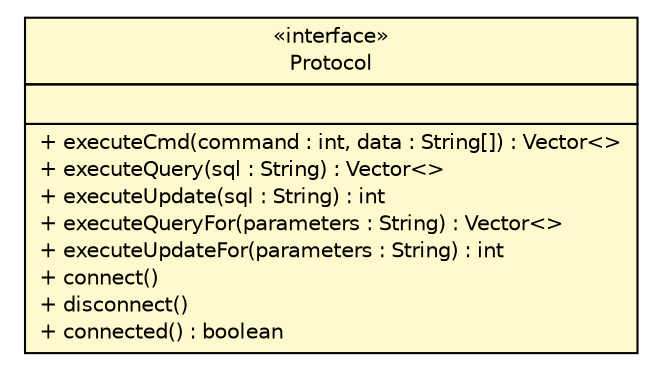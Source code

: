#!/usr/local/bin/dot
#
# Class diagram 
# Generated by UMLGraph version R5_6 (http://www.umlgraph.org/)
#

digraph G {
	edge [fontname="Helvetica",fontsize=10,labelfontname="Helvetica",labelfontsize=10];
	node [fontname="Helvetica",fontsize=10,shape=plaintext];
	nodesep=0.25;
	ranksep=0.5;
	// sorcer.util.Protocol
	c250417 [label=<<table title="sorcer.util.Protocol" border="0" cellborder="1" cellspacing="0" cellpadding="2" port="p" bgcolor="lemonChiffon" href="./Protocol.html">
		<tr><td><table border="0" cellspacing="0" cellpadding="1">
<tr><td align="center" balign="center"> &#171;interface&#187; </td></tr>
<tr><td align="center" balign="center"> Protocol </td></tr>
		</table></td></tr>
		<tr><td><table border="0" cellspacing="0" cellpadding="1">
<tr><td align="left" balign="left">  </td></tr>
		</table></td></tr>
		<tr><td><table border="0" cellspacing="0" cellpadding="1">
<tr><td align="left" balign="left"> + executeCmd(command : int, data : String[]) : Vector&lt;&gt; </td></tr>
<tr><td align="left" balign="left"> + executeQuery(sql : String) : Vector&lt;&gt; </td></tr>
<tr><td align="left" balign="left"> + executeUpdate(sql : String) : int </td></tr>
<tr><td align="left" balign="left"> + executeQueryFor(parameters : String) : Vector&lt;&gt; </td></tr>
<tr><td align="left" balign="left"> + executeUpdateFor(parameters : String) : int </td></tr>
<tr><td align="left" balign="left"> + connect() </td></tr>
<tr><td align="left" balign="left"> + disconnect() </td></tr>
<tr><td align="left" balign="left"> + connected() : boolean </td></tr>
		</table></td></tr>
		</table>>, URL="./Protocol.html", fontname="Helvetica", fontcolor="black", fontsize=10.0];
}

